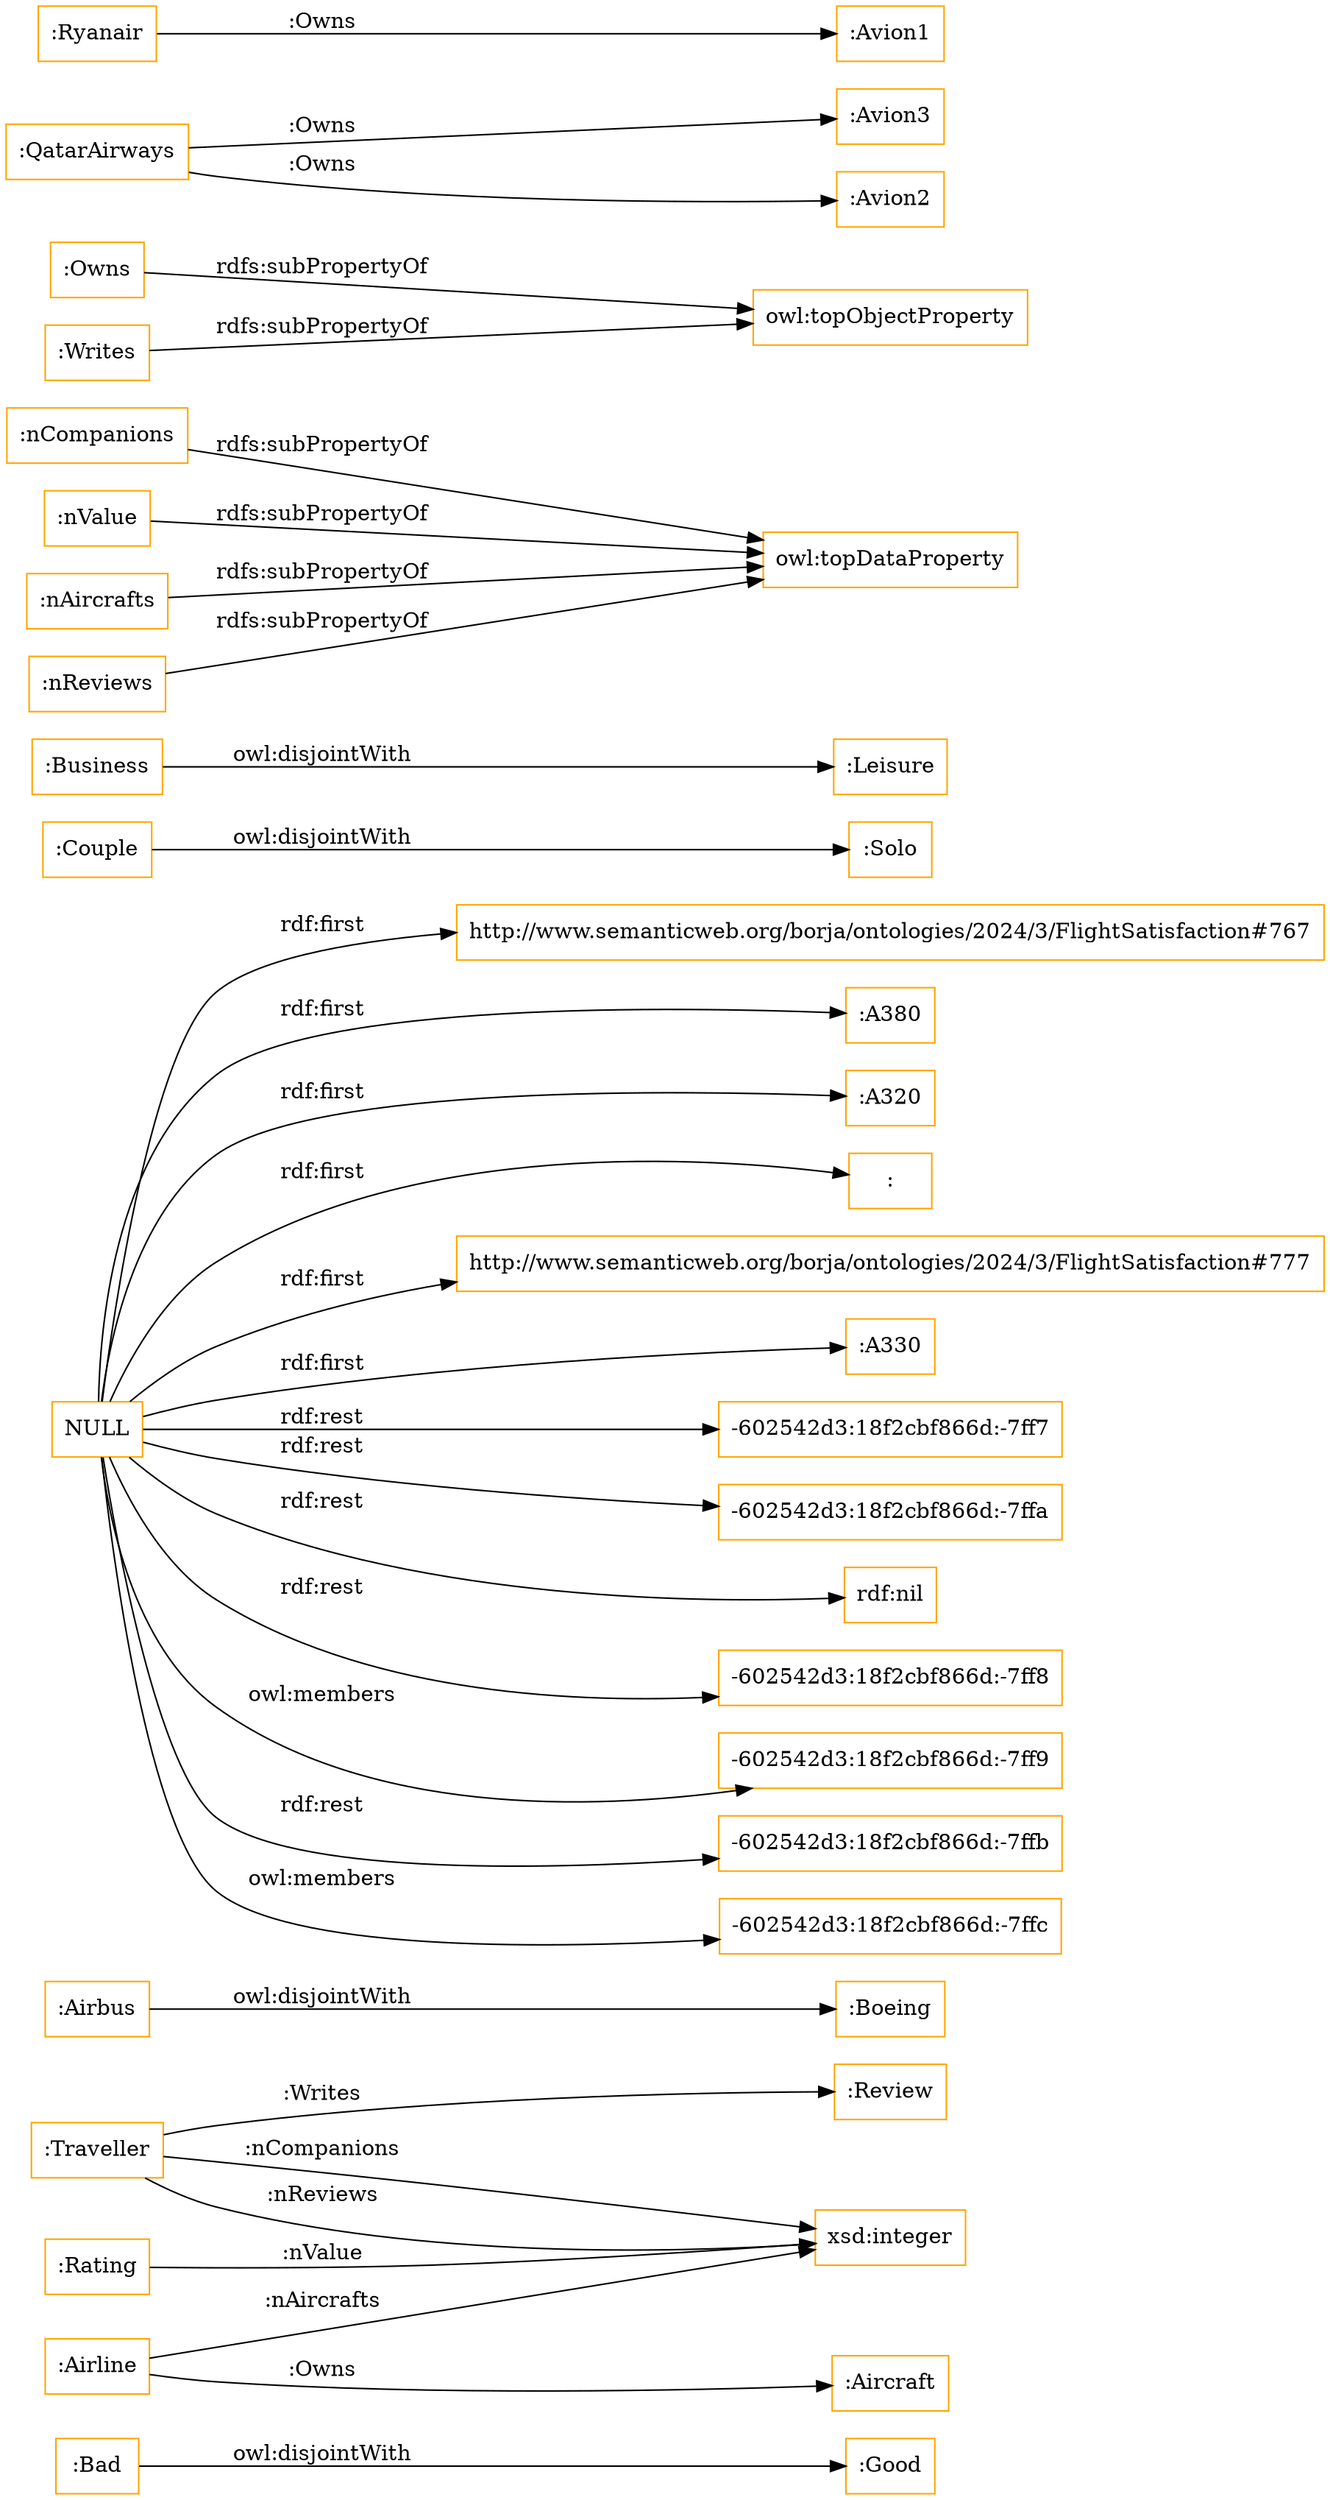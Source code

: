 digraph ar2dtool_diagram { 
rankdir=LR;
size="1501"
node [shape = rectangle, color="orange"]; ":Bad" ":Review" ":Airline" ":Boeing" "http://www.semanticweb.org/borja/ontologies/2024/3/FlightSatisfaction#767" ":Aircraft" ":A380" ":Traveller" ":A320" ":" ":Couple" "http://www.semanticweb.org/borja/ontologies/2024/3/FlightSatisfaction#777" ":Solo" ":Leisure" ":Good" ":Business" ":Rating" ":Airbus" ":A330" ; /*classes style*/
	":Couple" -> ":Solo" [ label = "owl:disjointWith" ];
	":nCompanions" -> "owl:topDataProperty" [ label = "rdfs:subPropertyOf" ];
	":Bad" -> ":Good" [ label = "owl:disjointWith" ];
	":Owns" -> "owl:topObjectProperty" [ label = "rdfs:subPropertyOf" ];
	":Business" -> ":Leisure" [ label = "owl:disjointWith" ];
	":QatarAirways" -> ":Avion3" [ label = ":Owns" ];
	":QatarAirways" -> ":Avion2" [ label = ":Owns" ];
	":nValue" -> "owl:topDataProperty" [ label = "rdfs:subPropertyOf" ];
	":Airbus" -> ":Boeing" [ label = "owl:disjointWith" ];
	":nAircrafts" -> "owl:topDataProperty" [ label = "rdfs:subPropertyOf" ];
	":Ryanair" -> ":Avion1" [ label = ":Owns" ];
	":nReviews" -> "owl:topDataProperty" [ label = "rdfs:subPropertyOf" ];
	"NULL" -> "-602542d3:18f2cbf866d:-7ff7" [ label = "rdf:rest" ];
	"NULL" -> "http://www.semanticweb.org/borja/ontologies/2024/3/FlightSatisfaction#767" [ label = "rdf:first" ];
	"NULL" -> "-602542d3:18f2cbf866d:-7ffa" [ label = "rdf:rest" ];
	"NULL" -> ":A330" [ label = "rdf:first" ];
	"NULL" -> "rdf:nil" [ label = "rdf:rest" ];
	"NULL" -> "-602542d3:18f2cbf866d:-7ff8" [ label = "rdf:rest" ];
	"NULL" -> "-602542d3:18f2cbf866d:-7ff9" [ label = "owl:members" ];
	"NULL" -> "-602542d3:18f2cbf866d:-7ffb" [ label = "rdf:rest" ];
	"NULL" -> "http://www.semanticweb.org/borja/ontologies/2024/3/FlightSatisfaction#777" [ label = "rdf:first" ];
	"NULL" -> ":A320" [ label = "rdf:first" ];
	"NULL" -> ":A380" [ label = "rdf:first" ];
	"NULL" -> "-602542d3:18f2cbf866d:-7ffc" [ label = "owl:members" ];
	"NULL" -> ":" [ label = "rdf:first" ];
	":Writes" -> "owl:topObjectProperty" [ label = "rdfs:subPropertyOf" ];
	":Airline" -> "xsd:integer" [ label = ":nAircrafts" ];
	":Airline" -> ":Aircraft" [ label = ":Owns" ];
	":Traveller" -> "xsd:integer" [ label = ":nReviews" ];
	":Traveller" -> "xsd:integer" [ label = ":nCompanions" ];
	":Rating" -> "xsd:integer" [ label = ":nValue" ];
	":Traveller" -> ":Review" [ label = ":Writes" ];

}
